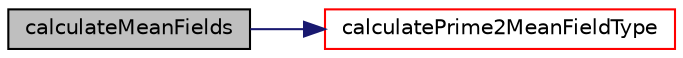 digraph "calculateMeanFields"
{
  bgcolor="transparent";
  edge [fontname="Helvetica",fontsize="10",labelfontname="Helvetica",labelfontsize="10"];
  node [fontname="Helvetica",fontsize="10",shape=record];
  rankdir="LR";
  Node1 [label="calculateMeanFields",height=0.2,width=0.4,color="black", fillcolor="grey75", style="filled", fontcolor="black"];
  Node1 -> Node2 [color="midnightblue",fontsize="10",style="solid",fontname="Helvetica"];
  Node2 [label="calculatePrime2MeanFieldType",height=0.2,width=0.4,color="red",URL="$a00767.html#a7fbea4e6e215e5fa4a973dae73f125f8",tooltip="Calculate prime-squared average fields. "];
}
